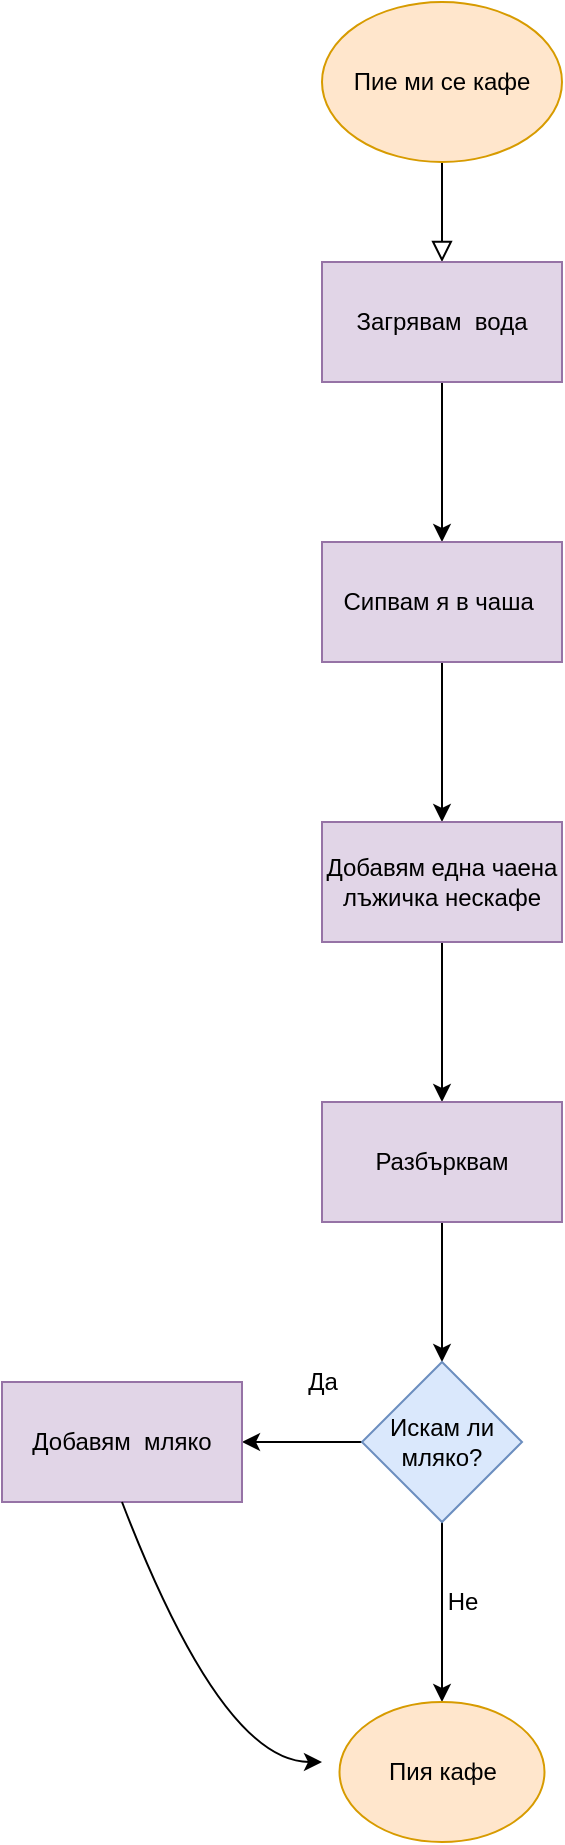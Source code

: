 <mxfile version="16.6.6" type="github">
  <diagram id="C5RBs43oDa-KdzZeNtuy" name="Page-1">
    <mxGraphModel dx="852" dy="376" grid="1" gridSize="10" guides="1" tooltips="1" connect="1" arrows="1" fold="1" page="1" pageScale="1" pageWidth="827" pageHeight="1169" math="0" shadow="0">
      <root>
        <mxCell id="WIyWlLk6GJQsqaUBKTNV-0" />
        <mxCell id="WIyWlLk6GJQsqaUBKTNV-1" parent="WIyWlLk6GJQsqaUBKTNV-0" />
        <mxCell id="WIyWlLk6GJQsqaUBKTNV-2" value="" style="rounded=0;html=1;jettySize=auto;orthogonalLoop=1;fontSize=11;endArrow=block;endFill=0;endSize=8;strokeWidth=1;shadow=0;labelBackgroundColor=none;edgeStyle=orthogonalEdgeStyle;" parent="WIyWlLk6GJQsqaUBKTNV-1" edge="1">
          <mxGeometry relative="1" as="geometry">
            <mxPoint x="220" y="120" as="sourcePoint" />
            <mxPoint x="220" y="170" as="targetPoint" />
          </mxGeometry>
        </mxCell>
        <mxCell id="iS6cAxN01xLWRbzWF62b-0" value="Пие ми се кафе" style="ellipse;whiteSpace=wrap;html=1;fillColor=#ffe6cc;strokeColor=#d79b00;" parent="WIyWlLk6GJQsqaUBKTNV-1" vertex="1">
          <mxGeometry x="160" y="40" width="120" height="80" as="geometry" />
        </mxCell>
        <mxCell id="iS6cAxN01xLWRbzWF62b-3" value="" style="edgeStyle=orthogonalEdgeStyle;rounded=0;orthogonalLoop=1;jettySize=auto;html=1;" parent="WIyWlLk6GJQsqaUBKTNV-1" source="iS6cAxN01xLWRbzWF62b-1" target="iS6cAxN01xLWRbzWF62b-2" edge="1">
          <mxGeometry relative="1" as="geometry" />
        </mxCell>
        <mxCell id="iS6cAxN01xLWRbzWF62b-1" value="Загрявам&amp;nbsp; вода" style="rounded=0;whiteSpace=wrap;html=1;fillColor=#e1d5e7;strokeColor=#9673a6;" parent="WIyWlLk6GJQsqaUBKTNV-1" vertex="1">
          <mxGeometry x="160" y="170" width="120" height="60" as="geometry" />
        </mxCell>
        <mxCell id="iS6cAxN01xLWRbzWF62b-5" value="" style="edgeStyle=orthogonalEdgeStyle;rounded=0;orthogonalLoop=1;jettySize=auto;html=1;" parent="WIyWlLk6GJQsqaUBKTNV-1" source="iS6cAxN01xLWRbzWF62b-2" target="iS6cAxN01xLWRbzWF62b-4" edge="1">
          <mxGeometry relative="1" as="geometry" />
        </mxCell>
        <mxCell id="iS6cAxN01xLWRbzWF62b-2" value="Сипвам я в чаша&amp;nbsp;" style="rounded=0;whiteSpace=wrap;html=1;fillColor=#e1d5e7;strokeColor=#9673a6;" parent="WIyWlLk6GJQsqaUBKTNV-1" vertex="1">
          <mxGeometry x="160" y="310" width="120" height="60" as="geometry" />
        </mxCell>
        <mxCell id="iS6cAxN01xLWRbzWF62b-7" value="" style="edgeStyle=orthogonalEdgeStyle;rounded=0;orthogonalLoop=1;jettySize=auto;html=1;" parent="WIyWlLk6GJQsqaUBKTNV-1" source="iS6cAxN01xLWRbzWF62b-4" target="iS6cAxN01xLWRbzWF62b-6" edge="1">
          <mxGeometry relative="1" as="geometry" />
        </mxCell>
        <mxCell id="iS6cAxN01xLWRbzWF62b-4" value="Добавям една чаена лъжичка нескафе" style="whiteSpace=wrap;html=1;rounded=0;fillColor=#e1d5e7;strokeColor=#9673a6;" parent="WIyWlLk6GJQsqaUBKTNV-1" vertex="1">
          <mxGeometry x="160" y="450" width="120" height="60" as="geometry" />
        </mxCell>
        <mxCell id="iS6cAxN01xLWRbzWF62b-9" value="" style="edgeStyle=orthogonalEdgeStyle;rounded=0;orthogonalLoop=1;jettySize=auto;html=1;" parent="WIyWlLk6GJQsqaUBKTNV-1" source="iS6cAxN01xLWRbzWF62b-6" target="iS6cAxN01xLWRbzWF62b-8" edge="1">
          <mxGeometry relative="1" as="geometry" />
        </mxCell>
        <mxCell id="iS6cAxN01xLWRbzWF62b-6" value="Разбърквам" style="whiteSpace=wrap;html=1;rounded=0;fillColor=#e1d5e7;strokeColor=#9673a6;" parent="WIyWlLk6GJQsqaUBKTNV-1" vertex="1">
          <mxGeometry x="160" y="590" width="120" height="60" as="geometry" />
        </mxCell>
        <mxCell id="iS6cAxN01xLWRbzWF62b-11" value="" style="edgeStyle=orthogonalEdgeStyle;rounded=0;orthogonalLoop=1;jettySize=auto;html=1;" parent="WIyWlLk6GJQsqaUBKTNV-1" source="iS6cAxN01xLWRbzWF62b-8" target="iS6cAxN01xLWRbzWF62b-10" edge="1">
          <mxGeometry relative="1" as="geometry" />
        </mxCell>
        <mxCell id="iS6cAxN01xLWRbzWF62b-16" value="" style="edgeStyle=orthogonalEdgeStyle;rounded=0;orthogonalLoop=1;jettySize=auto;html=1;" parent="WIyWlLk6GJQsqaUBKTNV-1" source="iS6cAxN01xLWRbzWF62b-8" target="iS6cAxN01xLWRbzWF62b-15" edge="1">
          <mxGeometry relative="1" as="geometry" />
        </mxCell>
        <mxCell id="iS6cAxN01xLWRbzWF62b-8" value="Искам ли мляко?" style="rhombus;whiteSpace=wrap;html=1;rounded=0;fillColor=#dae8fc;strokeColor=#6c8ebf;" parent="WIyWlLk6GJQsqaUBKTNV-1" vertex="1">
          <mxGeometry x="180" y="720" width="80" height="80" as="geometry" />
        </mxCell>
        <mxCell id="iS6cAxN01xLWRbzWF62b-10" value="Добавям&amp;nbsp; мляко" style="whiteSpace=wrap;html=1;rounded=0;fillColor=#e1d5e7;strokeColor=#9673a6;" parent="WIyWlLk6GJQsqaUBKTNV-1" vertex="1">
          <mxGeometry y="730" width="120" height="60" as="geometry" />
        </mxCell>
        <mxCell id="iS6cAxN01xLWRbzWF62b-12" value="Да" style="text;html=1;align=center;verticalAlign=middle;resizable=0;points=[];autosize=1;strokeColor=none;fillColor=none;" parent="WIyWlLk6GJQsqaUBKTNV-1" vertex="1">
          <mxGeometry x="145" y="720" width="30" height="20" as="geometry" />
        </mxCell>
        <mxCell id="iS6cAxN01xLWRbzWF62b-15" value="Пия кафе" style="ellipse;whiteSpace=wrap;html=1;rounded=0;fillColor=#ffe6cc;strokeColor=#d79b00;" parent="WIyWlLk6GJQsqaUBKTNV-1" vertex="1">
          <mxGeometry x="168.75" y="890" width="102.5" height="70" as="geometry" />
        </mxCell>
        <mxCell id="iS6cAxN01xLWRbzWF62b-17" value="Не" style="text;html=1;align=center;verticalAlign=middle;resizable=0;points=[];autosize=1;strokeColor=none;fillColor=none;" parent="WIyWlLk6GJQsqaUBKTNV-1" vertex="1">
          <mxGeometry x="215" y="830" width="30" height="20" as="geometry" />
        </mxCell>
        <mxCell id="iS6cAxN01xLWRbzWF62b-23" value="" style="curved=1;endArrow=classic;html=1;rounded=0;exitX=0.5;exitY=1;exitDx=0;exitDy=0;" parent="WIyWlLk6GJQsqaUBKTNV-1" source="iS6cAxN01xLWRbzWF62b-10" edge="1">
          <mxGeometry width="50" height="50" relative="1" as="geometry">
            <mxPoint x="110" y="970" as="sourcePoint" />
            <mxPoint x="160" y="920" as="targetPoint" />
            <Array as="points">
              <mxPoint x="110" y="920" />
            </Array>
          </mxGeometry>
        </mxCell>
      </root>
    </mxGraphModel>
  </diagram>
</mxfile>
